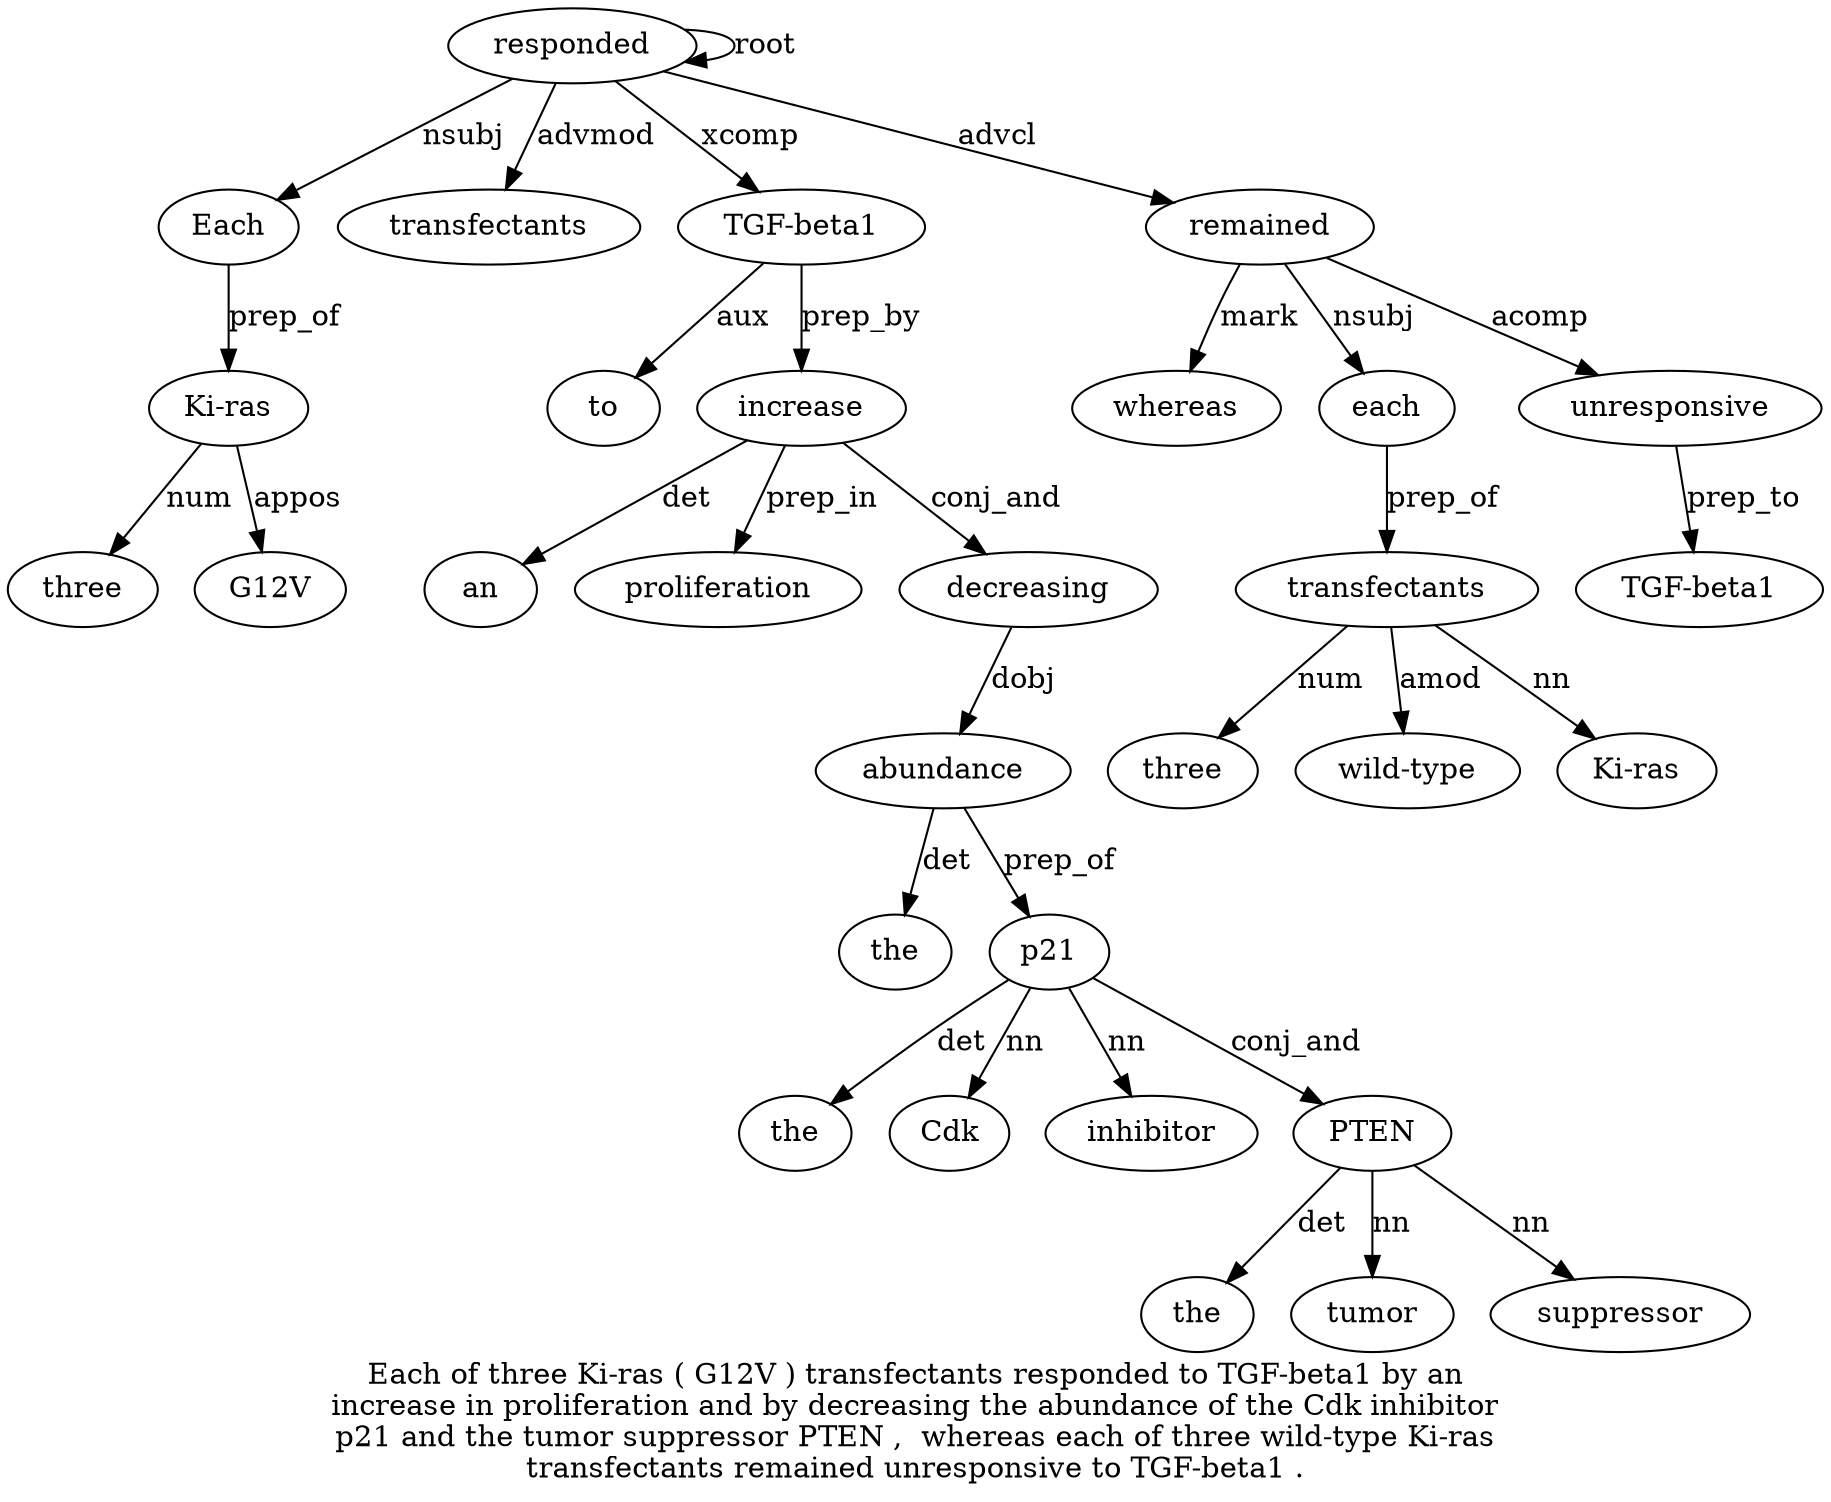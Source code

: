 digraph "Each of three Ki-ras ( G12V ) transfectants responded to TGF-beta1 by an increase in proliferation and by decreasing the abundance of the Cdk inhibitor p21 and the tumor suppressor PTEN ,  whereas each of three wild-type Ki-ras transfectants remained unresponsive to TGF-beta1 ." {
label="Each of three Ki-ras ( G12V ) transfectants responded to TGF-beta1 by an
increase in proliferation and by decreasing the abundance of the Cdk inhibitor
p21 and the tumor suppressor PTEN ,  whereas each of three wild-type Ki-ras
transfectants remained unresponsive to TGF-beta1 .";
responded9 [style=filled, fillcolor=white, label=responded];
Each1 [style=filled, fillcolor=white, label=Each];
responded9 -> Each1  [label=nsubj];
"Ki-ras4" [style=filled, fillcolor=white, label="Ki-ras"];
three3 [style=filled, fillcolor=white, label=three];
"Ki-ras4" -> three3  [label=num];
Each1 -> "Ki-ras4"  [label=prep_of];
G12V6 [style=filled, fillcolor=white, label=G12V];
"Ki-ras4" -> G12V6  [label=appos];
transfectants8 [style=filled, fillcolor=white, label=transfectants];
responded9 -> transfectants8  [label=advmod];
responded9 -> responded9  [label=root];
"TGF-beta1" [style=filled, fillcolor=white, label="TGF-beta1"];
to10 [style=filled, fillcolor=white, label=to];
"TGF-beta1" -> to10  [label=aux];
responded9 -> "TGF-beta1"  [label=xcomp];
increase14 [style=filled, fillcolor=white, label=increase];
an13 [style=filled, fillcolor=white, label=an];
increase14 -> an13  [label=det];
"TGF-beta1" -> increase14  [label=prep_by];
proliferation16 [style=filled, fillcolor=white, label=proliferation];
increase14 -> proliferation16  [label=prep_in];
decreasing19 [style=filled, fillcolor=white, label=decreasing];
increase14 -> decreasing19  [label=conj_and];
abundance21 [style=filled, fillcolor=white, label=abundance];
the20 [style=filled, fillcolor=white, label=the];
abundance21 -> the20  [label=det];
decreasing19 -> abundance21  [label=dobj];
p2126 [style=filled, fillcolor=white, label=p21];
the23 [style=filled, fillcolor=white, label=the];
p2126 -> the23  [label=det];
Cdk24 [style=filled, fillcolor=white, label=Cdk];
p2126 -> Cdk24  [label=nn];
inhibitor25 [style=filled, fillcolor=white, label=inhibitor];
p2126 -> inhibitor25  [label=nn];
abundance21 -> p2126  [label=prep_of];
PTEN31 [style=filled, fillcolor=white, label=PTEN];
the28 [style=filled, fillcolor=white, label=the];
PTEN31 -> the28  [label=det];
tumor29 [style=filled, fillcolor=white, label=tumor];
PTEN31 -> tumor29  [label=nn];
suppressor30 [style=filled, fillcolor=white, label=suppressor];
PTEN31 -> suppressor30  [label=nn];
p2126 -> PTEN31  [label=conj_and];
remained40 [style=filled, fillcolor=white, label=remained];
whereas33 [style=filled, fillcolor=white, label=whereas];
remained40 -> whereas33  [label=mark];
each34 [style=filled, fillcolor=white, label=each];
remained40 -> each34  [label=nsubj];
transfectants39 [style=filled, fillcolor=white, label=transfectants];
three36 [style=filled, fillcolor=white, label=three];
transfectants39 -> three36  [label=num];
"wild-type37" [style=filled, fillcolor=white, label="wild-type"];
transfectants39 -> "wild-type37"  [label=amod];
"Ki-ras38" [style=filled, fillcolor=white, label="Ki-ras"];
transfectants39 -> "Ki-ras38"  [label=nn];
each34 -> transfectants39  [label=prep_of];
responded9 -> remained40  [label=advcl];
unresponsive41 [style=filled, fillcolor=white, label=unresponsive];
remained40 -> unresponsive41  [label=acomp];
"TGF-beta143" [style=filled, fillcolor=white, label="TGF-beta1"];
unresponsive41 -> "TGF-beta143"  [label=prep_to];
}
